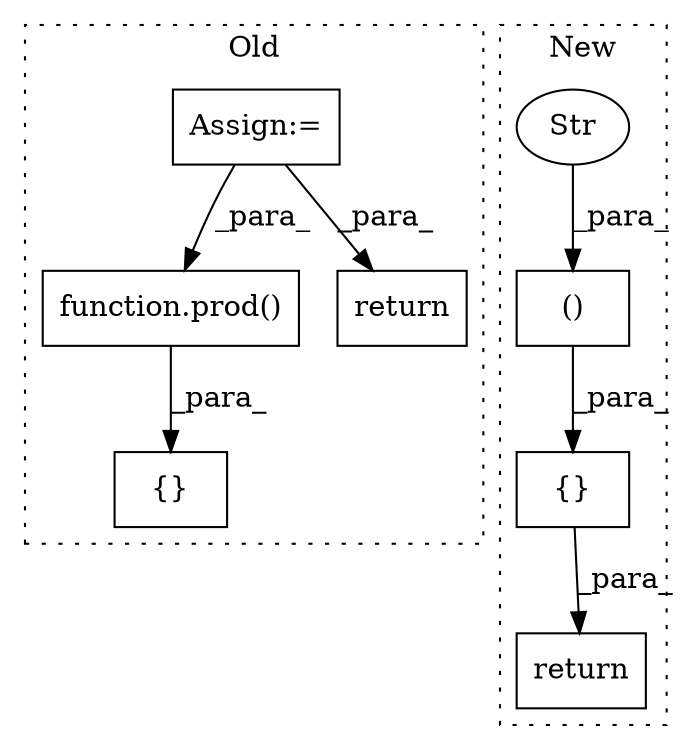 digraph G {
subgraph cluster0 {
1 [label="function.prod()" a="75" s="7082,7096" l="5,1" shape="box"];
4 [label="{}" a="59" s="7081,7097" l="1,0" shape="box"];
6 [label="Assign:=" a="68" s="6650" l="3" shape="box"];
8 [label="return" a="93" s="7124" l="7" shape="box"];
label = "Old";
style="dotted";
}
subgraph cluster1 {
2 [label="{}" a="59" s="5985,5994" l="1,0" shape="box"];
3 [label="()" a="54" s="5990" l="3" shape="box"];
5 [label="Str" a="66" s="5987" l="3" shape="ellipse"];
7 [label="return" a="93" s="5944" l="7" shape="box"];
label = "New";
style="dotted";
}
1 -> 4 [label="_para_"];
2 -> 7 [label="_para_"];
3 -> 2 [label="_para_"];
5 -> 3 [label="_para_"];
6 -> 1 [label="_para_"];
6 -> 8 [label="_para_"];
}